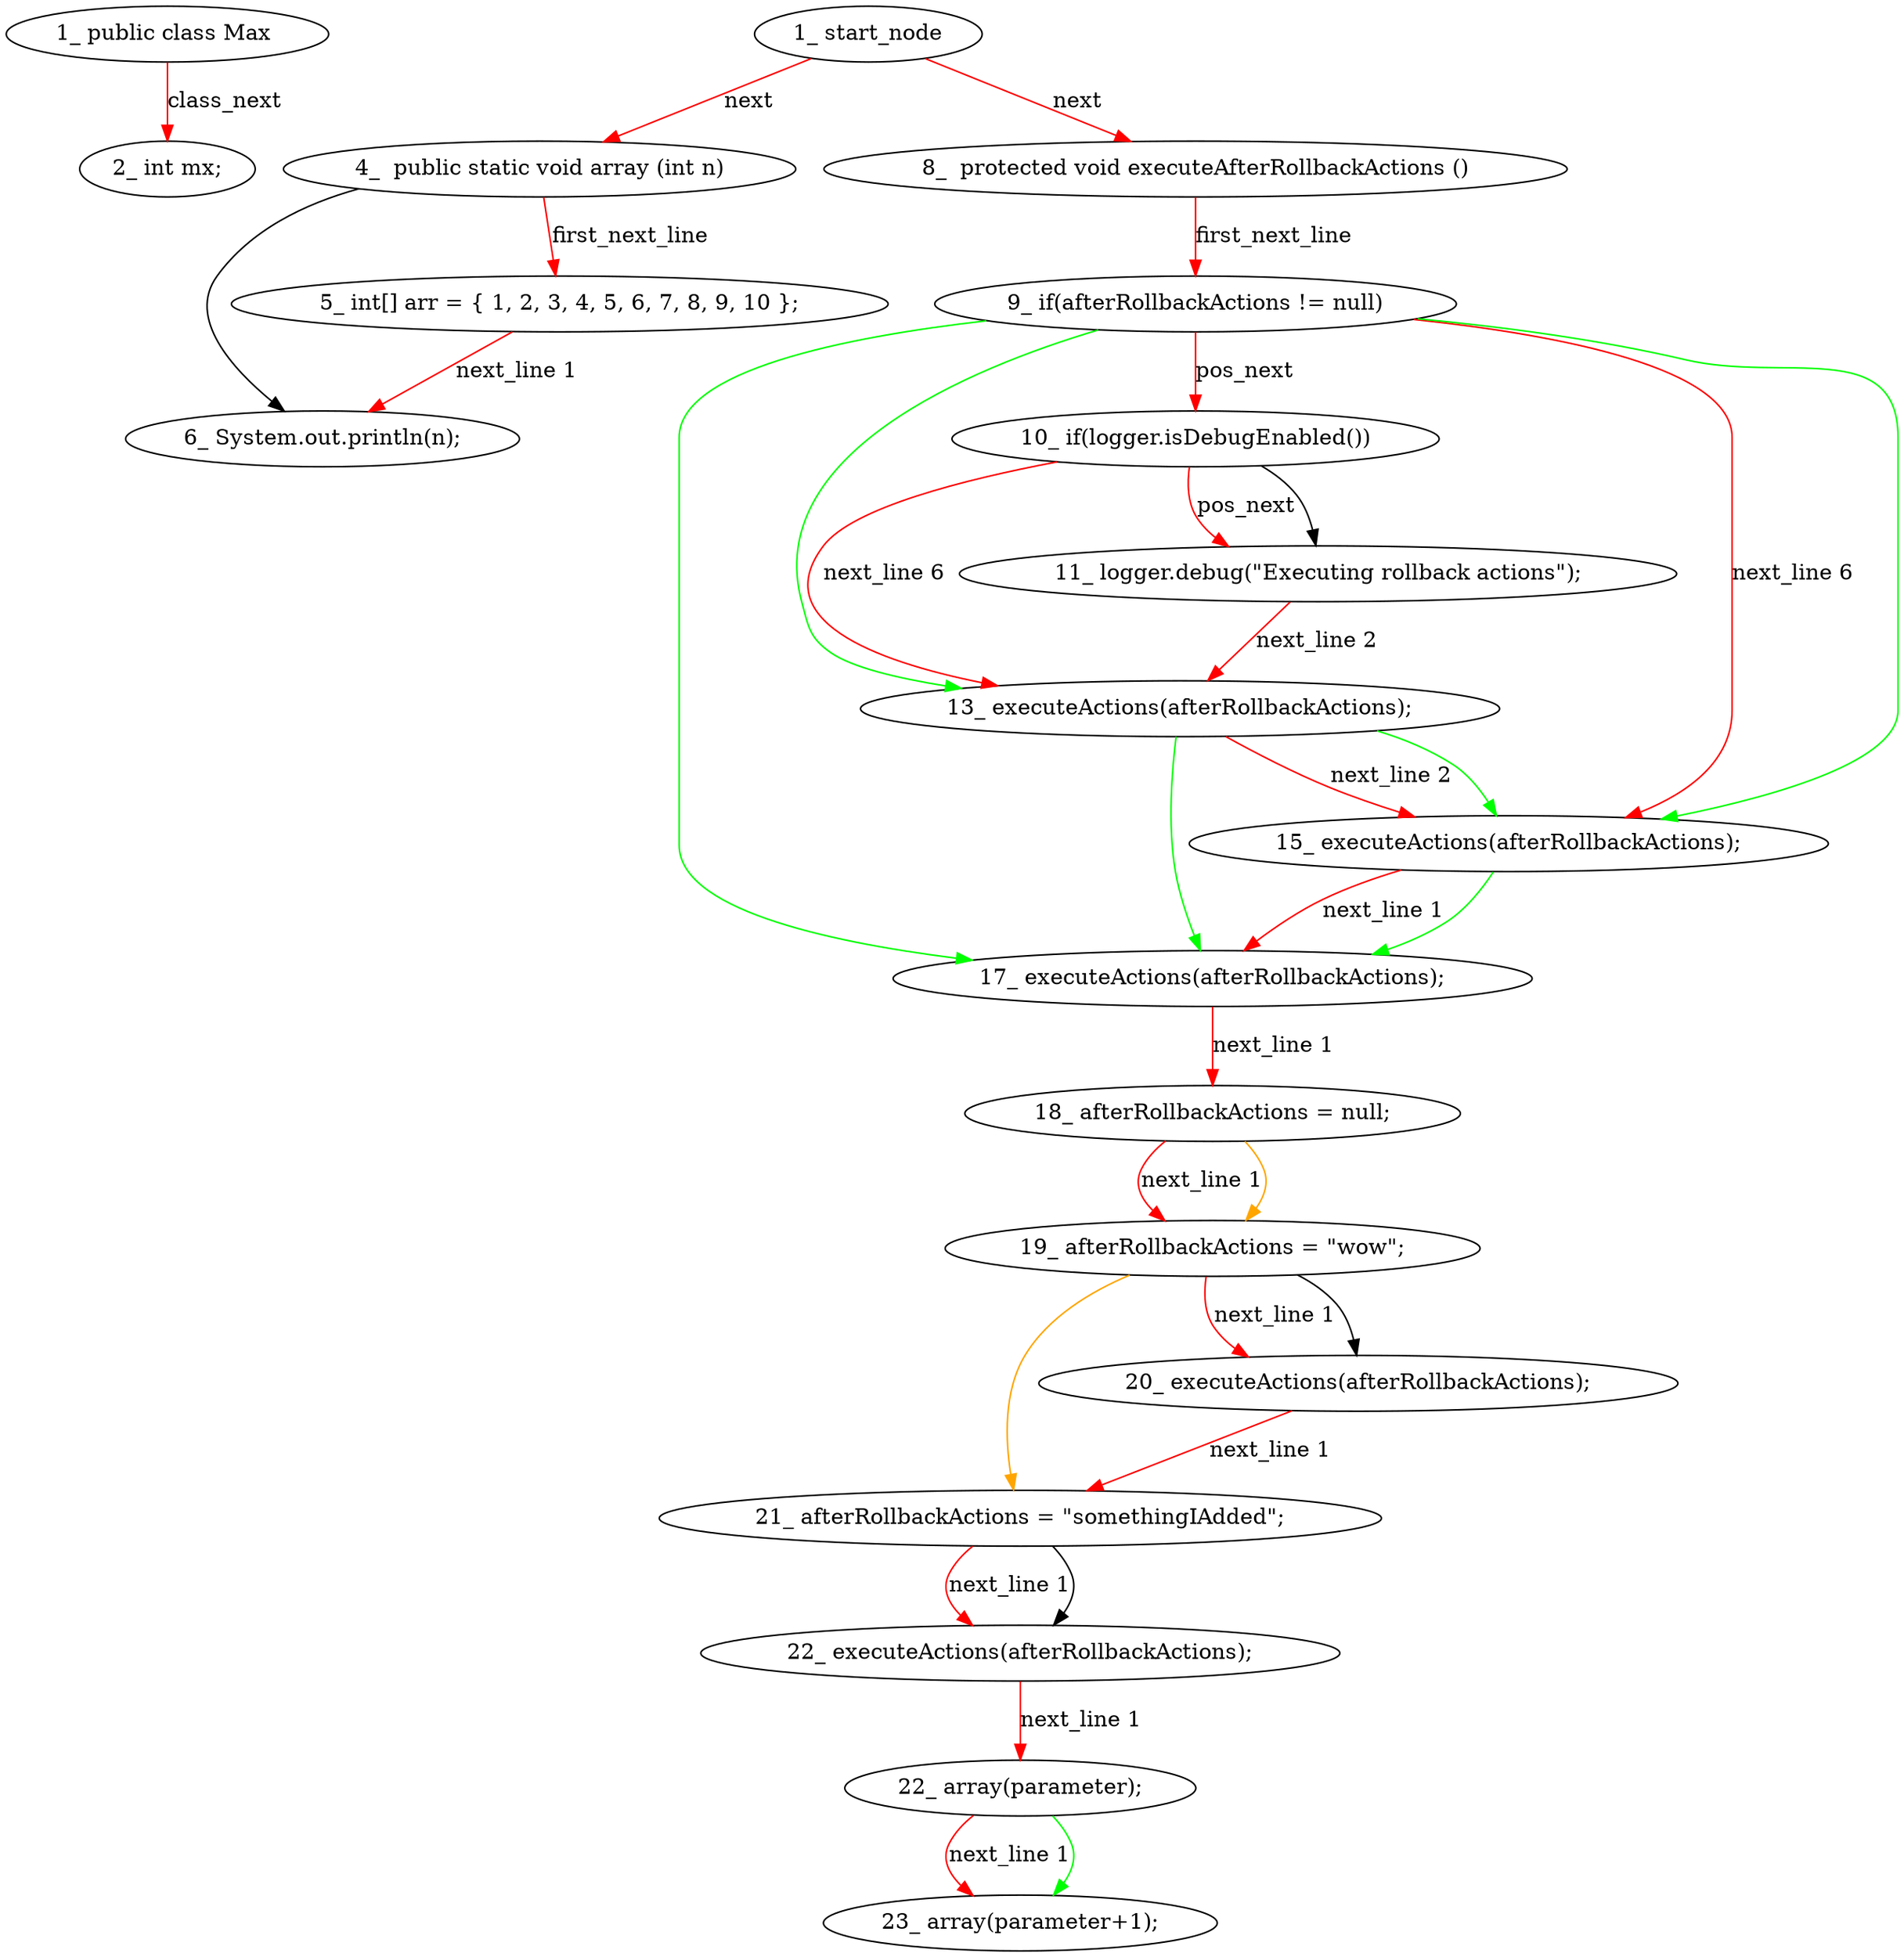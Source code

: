 digraph  {
6 [label="1_\ public\ class\ Max\ ", type_label=class_declaration];
10 [label="2_\ int\ mx;", type_label=expression_statement];
14 [label="4_\ \ public\ static\ void\ array\ \(int\ n\)", type_label=method_declaration];
23 [label="5_\ int\[\]\ arr\ =\ \{\ 1,\ 2,\ 3,\ 4,\ 5,\ 6,\ 7,\ 8,\ 9,\ 10\ \};", type_label=expression_statement];
40 [label="6_\ System\.out\.println\(n\);", type_label=expression_statement];
48 [label="8_\ \ protected\ void\ executeAfterRollbackActions\ \(\)", type_label=method_declaration];
54 [label="9_\ if\(afterRollbackActions\ !=\ null\)", type_label=if];
60 [label="10_\ if\(logger\.isDebugEnabled\(\)\)", type_label=if];
67 [label="11_\ logger\.debug\(\"Executing\ rollback\ actions\"\);", type_label=expression_statement];
73 [label="13_\ executeActions\(afterRollbackActions\);", type_label=expression_statement];
78 [label="15_\ executeActions\(afterRollbackActions\);", type_label=expression_statement];
83 [label="17_\ executeActions\(afterRollbackActions\);", type_label=expression_statement];
88 [label="18_\ afterRollbackActions\ =\ null;", type_label=expression_statement];
92 [label="19_\ afterRollbackActions\ =\ \"wow\";", type_label=expression_statement];
96 [label="20_\ executeActions\(afterRollbackActions\);", type_label=expression_statement];
101 [label="21_\ afterRollbackActions\ =\ \"somethingIAdded\";", type_label=expression_statement];
105 [label="22_\ executeActions\(afterRollbackActions\);", type_label=expression_statement];
110 [label="22_\ array\(parameter\);", type_label=expression_statement];
115 [label="23_\ array\(parameter\+1\);", type_label=expression_statement];
1 [label="1_\ start_node", type_label=start];
6 -> 10  [color=red, controlflow_type=class_next, edge_type=CFG_edge, key=0, label=class_next];
14 -> 23  [color=red, controlflow_type=first_next_line, edge_type=CFG_edge, key=0, label=first_next_line];
14 -> 40  [key=0, used_def=n];
23 -> 40  [color=red, controlflow_type="next_line 1", edge_type=CFG_edge, key=0, label="next_line 1"];
48 -> 54  [color=red, controlflow_type=first_next_line, edge_type=CFG_edge, key=0, label=first_next_line];
54 -> 60  [color=red, controlflow_type=pos_next, edge_type=CFG_edge, key=0, label=pos_next];
54 -> 78  [color=red, controlflow_type="next_line 6", edge_type=CFG_edge, key=0, label="next_line 6"];
54 -> 78  [color=green, key=1];
54 -> 73  [color=green, key=0];
54 -> 83  [color=green, key=0];
60 -> 67  [color=red, controlflow_type=pos_next, edge_type=CFG_edge, key=0, label=pos_next];
60 -> 67  [key=1, used_def=logger];
60 -> 73  [color=red, controlflow_type="next_line 6", edge_type=CFG_edge, key=0, label="next_line 6"];
67 -> 73  [color=red, controlflow_type="next_line 2", edge_type=CFG_edge, key=0, label="next_line 2"];
73 -> 78  [color=red, controlflow_type="next_line 2", edge_type=CFG_edge, key=0, label="next_line 2"];
73 -> 78  [color=green, key=1];
73 -> 83  [color=green, key=0];
78 -> 83  [color=red, controlflow_type="next_line 1", edge_type=CFG_edge, key=0, label="next_line 1"];
78 -> 83  [color=green, key=1];
83 -> 88  [color=red, controlflow_type="next_line 1", edge_type=CFG_edge, key=0, label="next_line 1"];
88 -> 92  [color=red, controlflow_type="next_line 1", edge_type=CFG_edge, key=0, label="next_line 1"];
88 -> 92  [color=orange, key=1];
92 -> 96  [color=red, controlflow_type="next_line 1", edge_type=CFG_edge, key=0, label="next_line 1"];
92 -> 96  [key=1, used_def=afterRollbackActions];
92 -> 101  [color=orange, key=0];
96 -> 101  [color=red, controlflow_type="next_line 1", edge_type=CFG_edge, key=0, label="next_line 1"];
101 -> 105  [color=red, controlflow_type="next_line 1", edge_type=CFG_edge, key=0, label="next_line 1"];
101 -> 105  [key=1, used_def=afterRollbackActions];
105 -> 110  [color=red, controlflow_type="next_line 1", edge_type=CFG_edge, key=0, label="next_line 1"];
110 -> 115  [color=red, controlflow_type="next_line 1", edge_type=CFG_edge, key=0, label="next_line 1"];
110 -> 115  [color=green, key=1];
1 -> 14  [color=red, controlflow_type=next, edge_type=CFG_edge, key=0, label=next];
1 -> 48  [color=red, controlflow_type=next, edge_type=CFG_edge, key=0, label=next];
}

